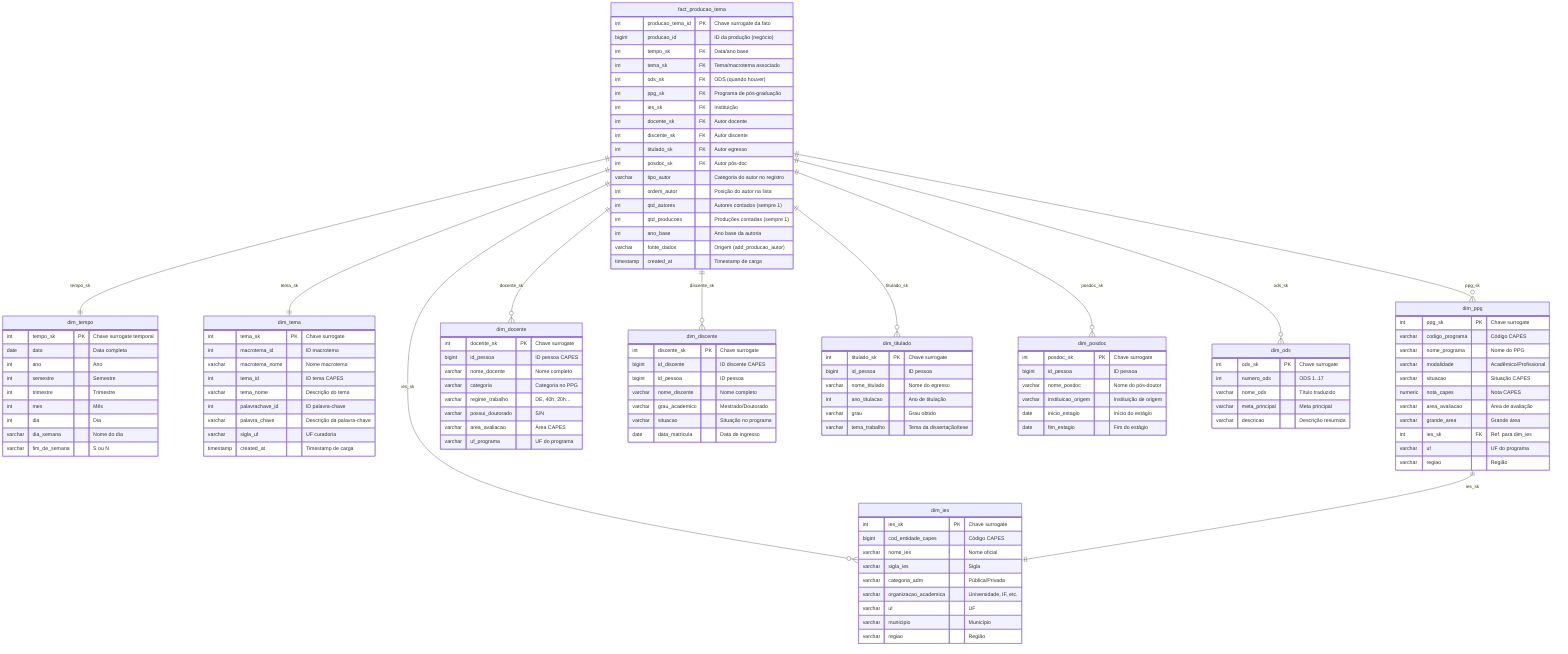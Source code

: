 erDiagram
    %% =========================================================
    %% STAR SCHEMA - PRODUÇÃO POR AUTORIA E TEMA (DW OESNPG)
    %% =========================================================

    fact_producao_tema {
        int     producao_tema_id PK "Chave surrogate da fato"
        bigint  producao_id "ID da produção (negócio)"
        int     tempo_sk FK "Data/ano base"
        int     tema_sk FK "Tema/macrotema associado"
        int     ods_sk FK "ODS (quando houver)"
        int     ppg_sk FK "Programa de pós-graduação"
        int     ies_sk FK "Instituição"
        int     docente_sk FK "Autor docente"
        int     discente_sk FK "Autor discente"
        int     titulado_sk FK "Autor egresso"
        int     posdoc_sk FK "Autor pós-doc"
        varchar tipo_autor "Categoria do autor no registro"
        int     ordem_autor "Posição do autor na lista"
        int     qtd_autores "Autores contados (sempre 1)"
        int     qtd_producoes "Produções contadas (sempre 1)"
        int     ano_base "Ano base da autoria"
        varchar fonte_dados "Origem (add_producao_autor)"
        timestamp created_at "Timestamp de carga"
    }

    dim_tempo {
        int       tempo_sk PK "Chave surrogate temporal"
        date      data "Data completa"
        int       ano "Ano"
        int       semestre "Semestre"
        int       trimestre "Trimestre"
        int       mes "Mês"
        int       dia "Dia"
        varchar   dia_semana "Nome do dia"
        varchar   fim_de_semana "S ou N"
    }

    dim_tema {
        int     tema_sk PK "Chave surrogate"
        int     macrotema_id "ID macrotema"
        varchar macrotema_nome "Nome macrotema"
        int     tema_id "ID tema CAPES"
        varchar tema_nome "Descrição do tema"
        int     palavrachave_id "ID palavra-chave"
        varchar palavra_chave "Descrição da palavra-chave"
        varchar sigla_uf "UF curadoria"
        timestamp created_at "Timestamp de carga"
    }

    dim_ppg {
        int     ppg_sk PK "Chave surrogate"
        varchar codigo_programa "Código CAPES"
        varchar nome_programa "Nome do PPG"
        varchar modalidade "Acadêmico/Profissional"
        varchar situacao "Situação CAPES"
        numeric nota_capes "Nota CAPES"
        varchar area_avaliacao "Área de avaliação"
        varchar grande_area "Grande área"
        int     ies_sk FK "Ref. para dim_ies"
        varchar uf "UF do programa"
        varchar regiao "Região"
    }

    dim_ies {
        int     ies_sk PK "Chave surrogate"
        bigint  cod_entidade_capes "Código CAPES"
        varchar nome_ies "Nome oficial"
        varchar sigla_ies "Sigla"
        varchar categoria_adm "Pública/Privada"
        varchar organizacao_academica "Universidade, IF, etc."
        varchar uf "UF"
        varchar municipio "Município"
        varchar regiao "Região"
    }

    dim_docente {
        int     docente_sk PK "Chave surrogate"
        bigint  id_pessoa "ID pessoa CAPES"
        varchar nome_docente "Nome completo"
        varchar categoria "Categoria no PPG"
        varchar regime_trabalho "DE, 40h, 20h..."
        varchar possui_doutorado "S/N"
        varchar area_avaliacao "Área CAPES"
        varchar uf_programa "UF do programa"
    }

    dim_discente {
        int     discente_sk PK "Chave surrogate"
        bigint  id_discente "ID discente CAPES"
        bigint  id_pessoa "ID pessoa"
        varchar nome_discente "Nome completo"
        varchar grau_academico "Mestrado/Doutorado"
        varchar situacao "Situação no programa"
        date    data_matricula "Data de ingresso"
    }

    dim_titulado {
        int     titulado_sk PK "Chave surrogate"
        bigint  id_pessoa "ID pessoa"
        varchar nome_titulado "Nome do egresso"
        int     ano_titulacao "Ano de titulação"
        varchar grau "Grau obtido"
        varchar tema_trabalho "Tema da dissertação/tese"
    }

    dim_posdoc {
        int     posdoc_sk PK "Chave surrogate"
        bigint  id_pessoa "ID pessoa"
        varchar nome_posdoc "Nome do pós-doutor"
        varchar instituicao_origem "Instituição de origem"
        date    inicio_estagio "Início do estágio"
        date    fim_estagio "Fim do estágio"
    }

    dim_ods {
        int     ods_sk PK "Chave surrogate"
        int     numero_ods "ODS 1..17"
        varchar nome_ods "Título traduzido"
        varchar meta_principal "Meta principal"
        varchar descricao "Descrição resumida"
    }

    %% =========================================================
    %% RELACIONAMENTOS (FKS)
    %% =========================================================
    fact_producao_tema ||--|| dim_tempo : "tempo_sk"
    fact_producao_tema ||--|| dim_tema : "tema_sk"
    fact_producao_tema ||--o{ dim_ppg : "ppg_sk"
    fact_producao_tema ||--o{ dim_ies : "ies_sk"
    fact_producao_tema ||--o{ dim_docente : "docente_sk"
    fact_producao_tema ||--o{ dim_discente : "discente_sk"
    fact_producao_tema ||--o{ dim_titulado : "titulado_sk"
    fact_producao_tema ||--o{ dim_posdoc : "posdoc_sk"
    fact_producao_tema ||--o{ dim_ods : "ods_sk"

    dim_ppg ||--|| dim_ies : "ies_sk"

    %% =========================================================
    %% OBSERVAÇÕES
    %% =========================================================
    %%{
        note: "Status de implementação (Out/2025)"
        note: "• fact_producao_tema, dim_tempo e dim_tema já carregadas."
        note: "• dim_ppg, dim_ies, dim_docente, dim_discente, dim_titulado e"
        note: "  dim_posdoc estão em desenvolvimento (valores de SK=0 enquanto"
        note: "  dimensões não forem populadas)."
        note: "• O relacionamento com dim_ods depende da fact_tema_ods."
*** End Patch